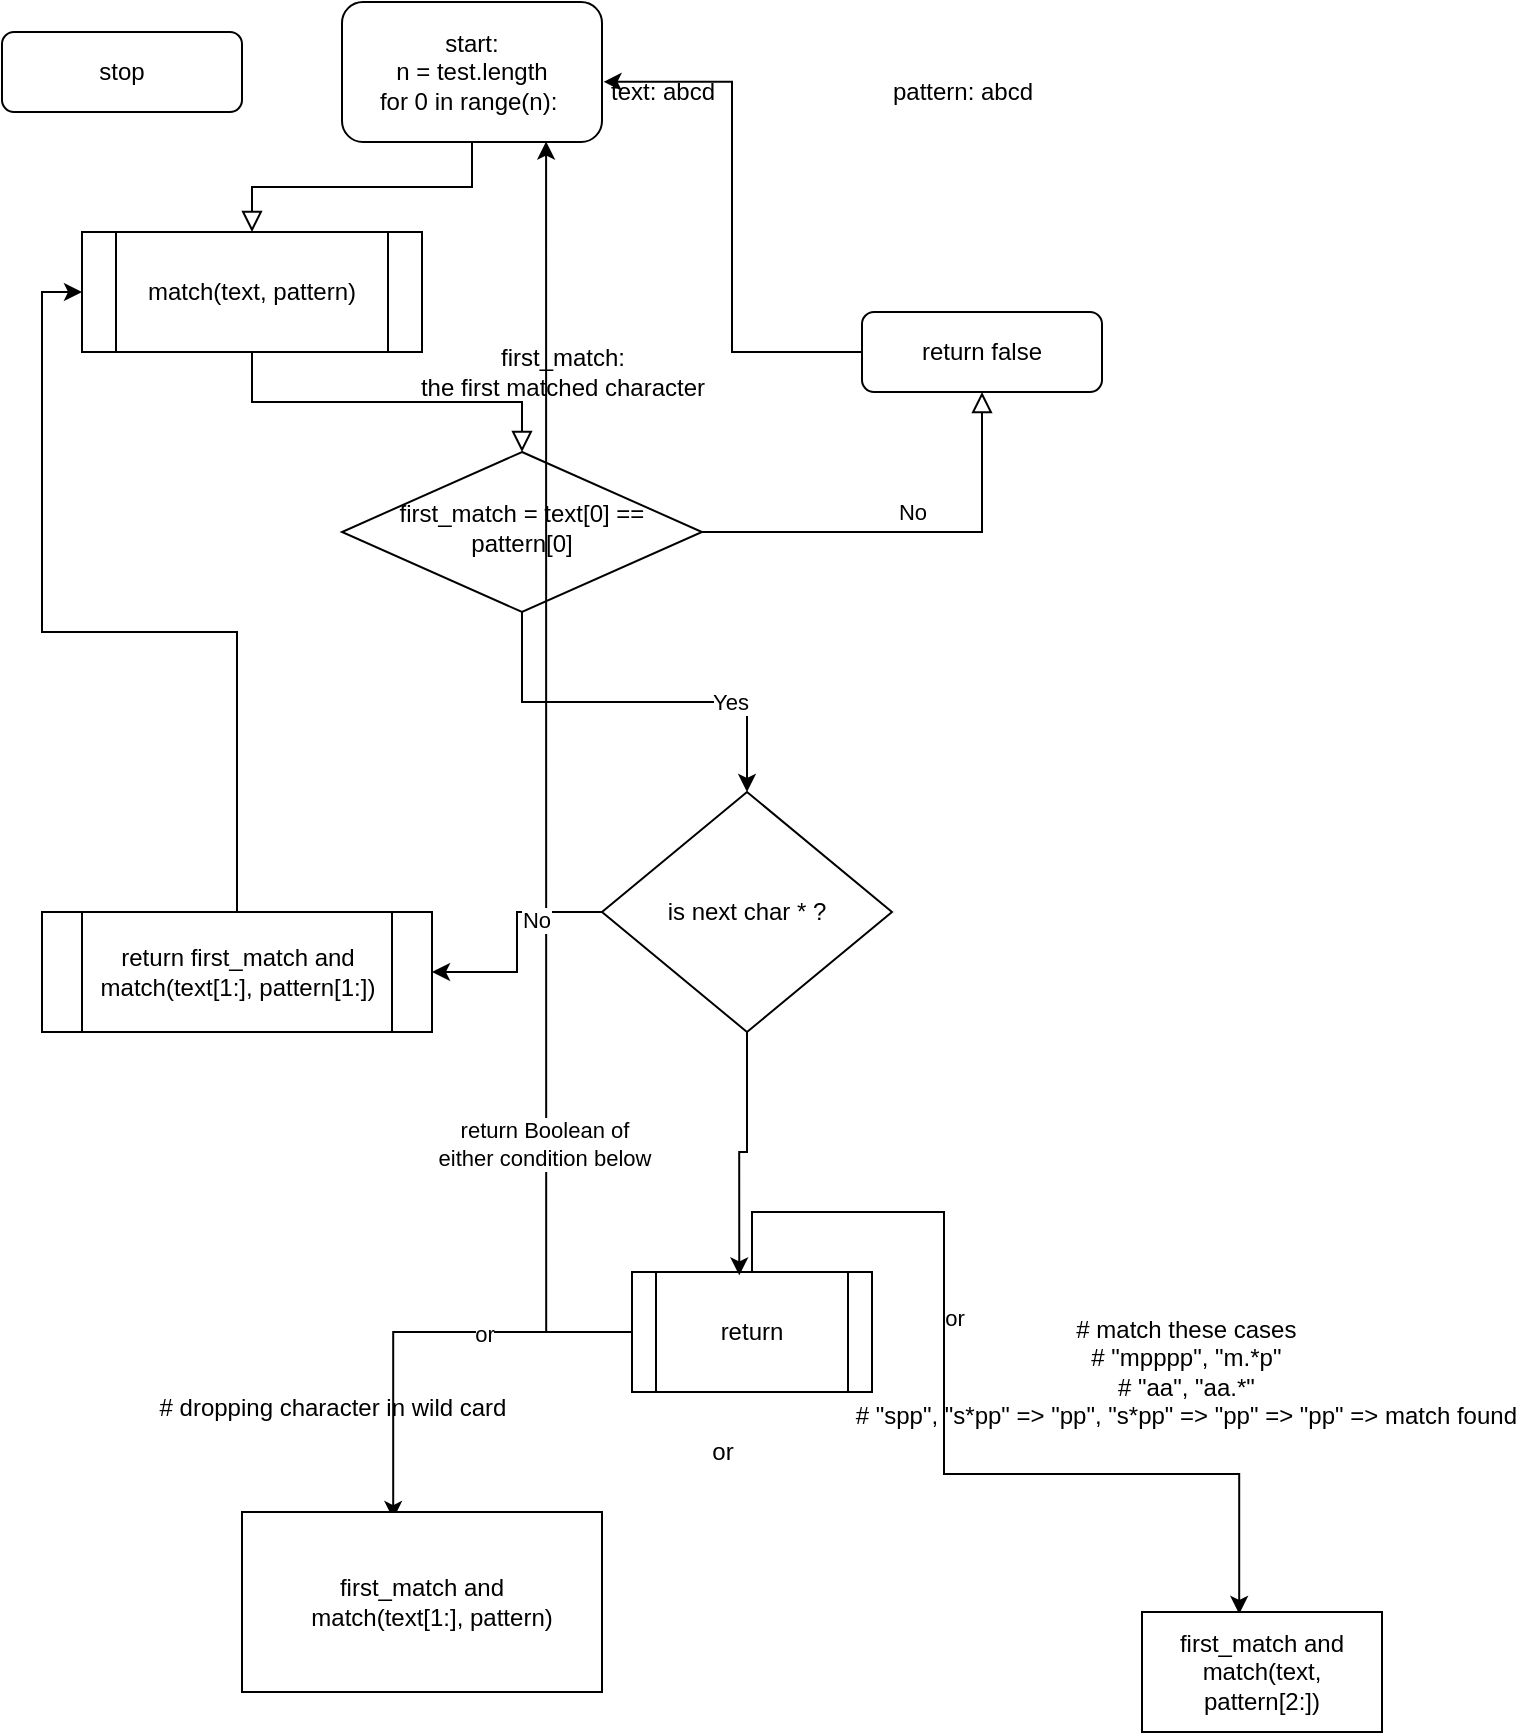 <mxfile version="13.7.7" type="github">
  <diagram id="C5RBs43oDa-KdzZeNtuy" name="Page-1">
    <mxGraphModel dx="981" dy="548" grid="1" gridSize="10" guides="1" tooltips="1" connect="1" arrows="1" fold="1" page="1" pageScale="1" pageWidth="827" pageHeight="1169" math="0" shadow="0">
      <root>
        <mxCell id="WIyWlLk6GJQsqaUBKTNV-0" />
        <mxCell id="WIyWlLk6GJQsqaUBKTNV-1" parent="WIyWlLk6GJQsqaUBKTNV-0" />
        <mxCell id="WIyWlLk6GJQsqaUBKTNV-2" value="" style="rounded=0;html=1;jettySize=auto;orthogonalLoop=1;fontSize=11;endArrow=block;endFill=0;endSize=8;strokeWidth=1;shadow=0;labelBackgroundColor=none;edgeStyle=orthogonalEdgeStyle;" parent="WIyWlLk6GJQsqaUBKTNV-1" source="a09On5_MVWi4S0jrAoWj-2" target="WIyWlLk6GJQsqaUBKTNV-6" edge="1">
          <mxGeometry relative="1" as="geometry" />
        </mxCell>
        <mxCell id="WIyWlLk6GJQsqaUBKTNV-3" value="start:&lt;br&gt;n = test.length&lt;br&gt;for 0 in range(n):&amp;nbsp;&lt;br&gt;" style="rounded=1;whiteSpace=wrap;html=1;fontSize=12;glass=0;strokeWidth=1;shadow=0;" parent="WIyWlLk6GJQsqaUBKTNV-1" vertex="1">
          <mxGeometry x="190" y="5" width="130" height="70" as="geometry" />
        </mxCell>
        <mxCell id="WIyWlLk6GJQsqaUBKTNV-5" value="No" style="edgeStyle=orthogonalEdgeStyle;rounded=0;html=1;jettySize=auto;orthogonalLoop=1;fontSize=11;endArrow=block;endFill=0;endSize=8;strokeWidth=1;shadow=0;labelBackgroundColor=none;" parent="WIyWlLk6GJQsqaUBKTNV-1" source="WIyWlLk6GJQsqaUBKTNV-6" target="WIyWlLk6GJQsqaUBKTNV-7" edge="1">
          <mxGeometry y="10" relative="1" as="geometry">
            <mxPoint as="offset" />
          </mxGeometry>
        </mxCell>
        <mxCell id="WIyWlLk6GJQsqaUBKTNV-6" value="first_match = text[0] == pattern[0]" style="rhombus;whiteSpace=wrap;html=1;shadow=0;fontFamily=Helvetica;fontSize=12;align=center;strokeWidth=1;spacing=6;spacingTop=-4;" parent="WIyWlLk6GJQsqaUBKTNV-1" vertex="1">
          <mxGeometry x="190" y="230" width="180" height="80" as="geometry" />
        </mxCell>
        <mxCell id="a09On5_MVWi4S0jrAoWj-4" style="edgeStyle=orthogonalEdgeStyle;rounded=0;orthogonalLoop=1;jettySize=auto;html=1;entryX=1.006;entryY=0.57;entryDx=0;entryDy=0;entryPerimeter=0;" edge="1" parent="WIyWlLk6GJQsqaUBKTNV-1" source="WIyWlLk6GJQsqaUBKTNV-7" target="WIyWlLk6GJQsqaUBKTNV-3">
          <mxGeometry relative="1" as="geometry" />
        </mxCell>
        <mxCell id="WIyWlLk6GJQsqaUBKTNV-7" value="return false" style="rounded=1;whiteSpace=wrap;html=1;fontSize=12;glass=0;strokeWidth=1;shadow=0;" parent="WIyWlLk6GJQsqaUBKTNV-1" vertex="1">
          <mxGeometry x="450" y="160" width="120" height="40" as="geometry" />
        </mxCell>
        <mxCell id="WIyWlLk6GJQsqaUBKTNV-11" value="stop" style="rounded=1;whiteSpace=wrap;html=1;fontSize=12;glass=0;strokeWidth=1;shadow=0;" parent="WIyWlLk6GJQsqaUBKTNV-1" vertex="1">
          <mxGeometry x="20" y="20" width="120" height="40" as="geometry" />
        </mxCell>
        <mxCell id="a09On5_MVWi4S0jrAoWj-0" value="text: abcd" style="text;html=1;align=center;verticalAlign=middle;resizable=0;points=[];autosize=1;" vertex="1" parent="WIyWlLk6GJQsqaUBKTNV-1">
          <mxGeometry x="315" y="40" width="70" height="20" as="geometry" />
        </mxCell>
        <mxCell id="a09On5_MVWi4S0jrAoWj-1" value="pattern: abcd" style="text;html=1;align=center;verticalAlign=middle;resizable=0;points=[];autosize=1;" vertex="1" parent="WIyWlLk6GJQsqaUBKTNV-1">
          <mxGeometry x="455" y="40" width="90" height="20" as="geometry" />
        </mxCell>
        <mxCell id="a09On5_MVWi4S0jrAoWj-2" value="match(text, pattern)" style="shape=process;whiteSpace=wrap;html=1;backgroundOutline=1;" vertex="1" parent="WIyWlLk6GJQsqaUBKTNV-1">
          <mxGeometry x="60" y="120" width="170" height="60" as="geometry" />
        </mxCell>
        <mxCell id="a09On5_MVWi4S0jrAoWj-3" value="" style="rounded=0;html=1;jettySize=auto;orthogonalLoop=1;fontSize=11;endArrow=block;endFill=0;endSize=8;strokeWidth=1;shadow=0;labelBackgroundColor=none;edgeStyle=orthogonalEdgeStyle;" edge="1" parent="WIyWlLk6GJQsqaUBKTNV-1" source="WIyWlLk6GJQsqaUBKTNV-3" target="a09On5_MVWi4S0jrAoWj-2">
          <mxGeometry relative="1" as="geometry">
            <mxPoint x="165" y="80" as="sourcePoint" />
            <mxPoint x="220.034" y="170.028" as="targetPoint" />
          </mxGeometry>
        </mxCell>
        <mxCell id="a09On5_MVWi4S0jrAoWj-23" style="edgeStyle=orthogonalEdgeStyle;rounded=0;orthogonalLoop=1;jettySize=auto;html=1;entryX=0.42;entryY=0.039;entryDx=0;entryDy=0;entryPerimeter=0;" edge="1" parent="WIyWlLk6GJQsqaUBKTNV-1" source="a09On5_MVWi4S0jrAoWj-6" target="a09On5_MVWi4S0jrAoWj-21">
          <mxGeometry relative="1" as="geometry" />
        </mxCell>
        <mxCell id="a09On5_MVWi4S0jrAoWj-28" value="or" style="edgeLabel;html=1;align=center;verticalAlign=middle;resizable=0;points=[];" vertex="1" connectable="0" parent="a09On5_MVWi4S0jrAoWj-23">
          <mxGeometry x="-0.306" y="1" relative="1" as="geometry">
            <mxPoint as="offset" />
          </mxGeometry>
        </mxCell>
        <mxCell id="a09On5_MVWi4S0jrAoWj-24" style="edgeStyle=orthogonalEdgeStyle;rounded=0;orthogonalLoop=1;jettySize=auto;html=1;entryX=0.405;entryY=0.016;entryDx=0;entryDy=0;entryPerimeter=0;" edge="1" parent="WIyWlLk6GJQsqaUBKTNV-1" source="a09On5_MVWi4S0jrAoWj-6" target="a09On5_MVWi4S0jrAoWj-22">
          <mxGeometry relative="1" as="geometry">
            <mxPoint x="491" y="730" as="targetPoint" />
            <Array as="points">
              <mxPoint x="491" y="610" />
              <mxPoint x="491" y="741" />
            </Array>
          </mxGeometry>
        </mxCell>
        <mxCell id="a09On5_MVWi4S0jrAoWj-29" value="or" style="edgeLabel;html=1;align=center;verticalAlign=middle;resizable=0;points=[];" vertex="1" connectable="0" parent="a09On5_MVWi4S0jrAoWj-24">
          <mxGeometry x="-0.248" y="5" relative="1" as="geometry">
            <mxPoint as="offset" />
          </mxGeometry>
        </mxCell>
        <mxCell id="a09On5_MVWi4S0jrAoWj-30" style="edgeStyle=orthogonalEdgeStyle;rounded=0;orthogonalLoop=1;jettySize=auto;html=1;entryX=0.785;entryY=0.997;entryDx=0;entryDy=0;entryPerimeter=0;" edge="1" parent="WIyWlLk6GJQsqaUBKTNV-1" source="a09On5_MVWi4S0jrAoWj-6" target="WIyWlLk6GJQsqaUBKTNV-3">
          <mxGeometry relative="1" as="geometry" />
        </mxCell>
        <mxCell id="a09On5_MVWi4S0jrAoWj-31" value="return Boolean of &lt;br&gt;either condition below" style="edgeLabel;html=1;align=center;verticalAlign=middle;resizable=0;points=[];" vertex="1" connectable="0" parent="a09On5_MVWi4S0jrAoWj-30">
          <mxGeometry x="-0.57" y="1" relative="1" as="geometry">
            <mxPoint as="offset" />
          </mxGeometry>
        </mxCell>
        <mxCell id="a09On5_MVWi4S0jrAoWj-6" value="return" style="shape=process;whiteSpace=wrap;html=1;backgroundOutline=1;" vertex="1" parent="WIyWlLk6GJQsqaUBKTNV-1">
          <mxGeometry x="335" y="640" width="120" height="60" as="geometry" />
        </mxCell>
        <mxCell id="a09On5_MVWi4S0jrAoWj-11" style="edgeStyle=orthogonalEdgeStyle;rounded=0;orthogonalLoop=1;jettySize=auto;html=1;entryX=0;entryY=0.5;entryDx=0;entryDy=0;" edge="1" parent="WIyWlLk6GJQsqaUBKTNV-1" source="a09On5_MVWi4S0jrAoWj-7" target="a09On5_MVWi4S0jrAoWj-2">
          <mxGeometry relative="1" as="geometry" />
        </mxCell>
        <mxCell id="a09On5_MVWi4S0jrAoWj-7" value="return first_match and match(text[1:], pattern[1:])" style="shape=process;whiteSpace=wrap;html=1;backgroundOutline=1;" vertex="1" parent="WIyWlLk6GJQsqaUBKTNV-1">
          <mxGeometry x="40" y="460" width="195" height="60" as="geometry" />
        </mxCell>
        <mxCell id="a09On5_MVWi4S0jrAoWj-12" value="first_match: &lt;br&gt;the first matched character" style="text;html=1;align=center;verticalAlign=middle;resizable=0;points=[];autosize=1;" vertex="1" parent="WIyWlLk6GJQsqaUBKTNV-1">
          <mxGeometry x="220" y="175" width="160" height="30" as="geometry" />
        </mxCell>
        <mxCell id="a09On5_MVWi4S0jrAoWj-18" style="edgeStyle=orthogonalEdgeStyle;rounded=0;orthogonalLoop=1;jettySize=auto;html=1;entryX=1;entryY=0.5;entryDx=0;entryDy=0;" edge="1" parent="WIyWlLk6GJQsqaUBKTNV-1" source="a09On5_MVWi4S0jrAoWj-14" target="a09On5_MVWi4S0jrAoWj-7">
          <mxGeometry relative="1" as="geometry">
            <mxPoint x="240" y="490" as="targetPoint" />
          </mxGeometry>
        </mxCell>
        <mxCell id="a09On5_MVWi4S0jrAoWj-19" value="No" style="edgeLabel;html=1;align=center;verticalAlign=middle;resizable=0;points=[];" vertex="1" connectable="0" parent="a09On5_MVWi4S0jrAoWj-18">
          <mxGeometry x="-0.419" y="4" relative="1" as="geometry">
            <mxPoint as="offset" />
          </mxGeometry>
        </mxCell>
        <mxCell id="a09On5_MVWi4S0jrAoWj-20" style="edgeStyle=orthogonalEdgeStyle;rounded=0;orthogonalLoop=1;jettySize=auto;html=1;entryX=0.447;entryY=0.028;entryDx=0;entryDy=0;entryPerimeter=0;" edge="1" parent="WIyWlLk6GJQsqaUBKTNV-1" source="a09On5_MVWi4S0jrAoWj-14" target="a09On5_MVWi4S0jrAoWj-6">
          <mxGeometry relative="1" as="geometry" />
        </mxCell>
        <mxCell id="a09On5_MVWi4S0jrAoWj-14" value="is next char * ?" style="rhombus;whiteSpace=wrap;html=1;" vertex="1" parent="WIyWlLk6GJQsqaUBKTNV-1">
          <mxGeometry x="320" y="400" width="145" height="120" as="geometry" />
        </mxCell>
        <mxCell id="a09On5_MVWi4S0jrAoWj-15" style="edgeStyle=orthogonalEdgeStyle;rounded=0;orthogonalLoop=1;jettySize=auto;html=1;" edge="1" parent="WIyWlLk6GJQsqaUBKTNV-1" source="WIyWlLk6GJQsqaUBKTNV-6" target="a09On5_MVWi4S0jrAoWj-14">
          <mxGeometry relative="1" as="geometry">
            <mxPoint x="280.034" y="309.985" as="sourcePoint" />
            <mxPoint x="137.483" y="460" as="targetPoint" />
          </mxGeometry>
        </mxCell>
        <mxCell id="a09On5_MVWi4S0jrAoWj-16" value="Yes" style="edgeLabel;html=1;align=center;verticalAlign=middle;resizable=0;points=[];" vertex="1" connectable="0" parent="a09On5_MVWi4S0jrAoWj-15">
          <mxGeometry x="0.473" relative="1" as="geometry">
            <mxPoint as="offset" />
          </mxGeometry>
        </mxCell>
        <mxCell id="a09On5_MVWi4S0jrAoWj-21" value="&lt;div&gt;first_match&lt;span&gt;&amp;nbsp;and&lt;/span&gt;&lt;/div&gt;&lt;div&gt;&lt;span&gt;&amp;nbsp; &amp;nbsp;match(text[1:], pattern)&lt;/span&gt;&lt;br&gt;&lt;/div&gt;" style="rounded=0;whiteSpace=wrap;html=1;" vertex="1" parent="WIyWlLk6GJQsqaUBKTNV-1">
          <mxGeometry x="140" y="760" width="180" height="90" as="geometry" />
        </mxCell>
        <mxCell id="a09On5_MVWi4S0jrAoWj-22" value="first_match and match(text, pattern[2:])" style="rounded=0;whiteSpace=wrap;html=1;" vertex="1" parent="WIyWlLk6GJQsqaUBKTNV-1">
          <mxGeometry x="590" y="810" width="120" height="60" as="geometry" />
        </mxCell>
        <mxCell id="a09On5_MVWi4S0jrAoWj-25" value="or" style="text;html=1;align=center;verticalAlign=middle;resizable=0;points=[];autosize=1;" vertex="1" parent="WIyWlLk6GJQsqaUBKTNV-1">
          <mxGeometry x="365" y="720" width="30" height="20" as="geometry" />
        </mxCell>
        <mxCell id="a09On5_MVWi4S0jrAoWj-26" value="&lt;div&gt;&amp;nbsp; &amp;nbsp; &amp;nbsp; &amp;nbsp; &amp;nbsp; &amp;nbsp; &amp;nbsp; &amp;nbsp; # match these cases&lt;/div&gt;&lt;div&gt;&amp;nbsp; &amp;nbsp; &amp;nbsp; &amp;nbsp; &amp;nbsp; &amp;nbsp; &amp;nbsp; &amp;nbsp; # &quot;mpppp&quot;, &quot;m.*p&quot;&lt;/div&gt;&lt;div&gt;&amp;nbsp; &amp;nbsp; &amp;nbsp; &amp;nbsp; &amp;nbsp; &amp;nbsp; &amp;nbsp; &amp;nbsp; # &quot;aa&quot;, &quot;aa.*&quot;&lt;/div&gt;&lt;div&gt;&amp;nbsp; &amp;nbsp; &amp;nbsp; &amp;nbsp; &amp;nbsp; &amp;nbsp; &amp;nbsp; &amp;nbsp; # &quot;spp&quot;, &quot;s*pp&quot; =&amp;gt; &quot;pp&quot;, &quot;s*pp&quot; =&amp;gt; &quot;pp&quot; =&amp;gt; &quot;pp&quot; =&amp;gt; match found&lt;/div&gt;" style="text;html=1;align=center;verticalAlign=middle;resizable=0;points=[];autosize=1;" vertex="1" parent="WIyWlLk6GJQsqaUBKTNV-1">
          <mxGeometry x="385" y="660" width="400" height="60" as="geometry" />
        </mxCell>
        <mxCell id="a09On5_MVWi4S0jrAoWj-27" value="&lt;div&gt;&lt;span&gt;# dropping character in wild card&lt;/span&gt;&lt;/div&gt;&lt;div&gt;&lt;span&gt;&lt;br&gt;&lt;/span&gt;&lt;/div&gt;" style="text;html=1;align=center;verticalAlign=middle;resizable=0;points=[];autosize=1;" vertex="1" parent="WIyWlLk6GJQsqaUBKTNV-1">
          <mxGeometry x="90" y="700" width="190" height="30" as="geometry" />
        </mxCell>
      </root>
    </mxGraphModel>
  </diagram>
</mxfile>
